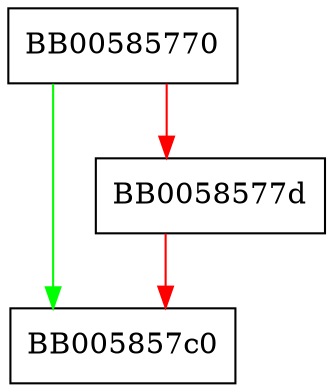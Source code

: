 digraph ossl_ec_group_fromdata {
  node [shape="box"];
  graph [splines=ortho];
  BB00585770 -> BB005857c0 [color="green"];
  BB00585770 -> BB0058577d [color="red"];
  BB0058577d -> BB005857c0 [color="red"];
}